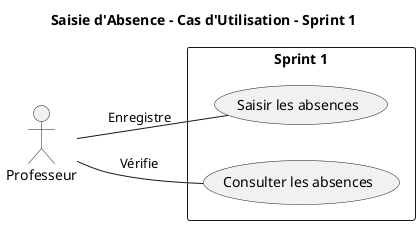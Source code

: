 @startuml
title Saisie d'Absence - Cas d'Utilisation - Sprint 1
left to right direction

actor Professeur as U

rectangle "Sprint 1" {
    usecase UC1 as "Saisir les absences"
    usecase UC2 as "Consulter les absences"
}

U -- UC1 : "Enregistre"
U -- UC2 : "Vérifie"

@enduml
